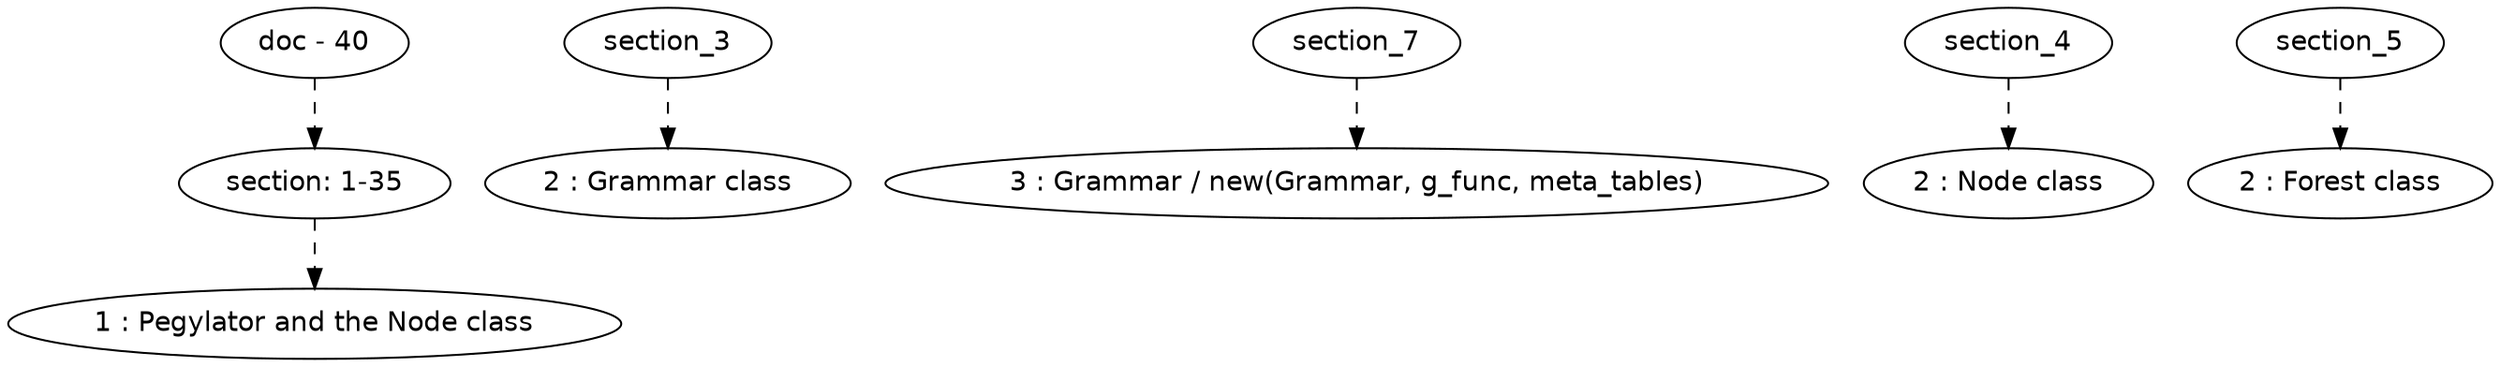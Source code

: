 digraph hierarchy {

node [fontname=Helvetica]
edge [style=dashed]

doc_0 [label="doc - 40"]


doc_0 -> { section_1}
{rank=same; section_1}

section_1 [label="section: 1-35"]


section_1 -> { header_2}
{rank=same; header_2}

header_2 [label="1 : Pegylator and the Node class"]


section_3 -> { header_6}
{rank=same; header_6}

header_6 [label="2 : Grammar class"]


section_7 -> { header_8}
{rank=same; header_8}

header_8 [label="3 : Grammar / new(Grammar, g_func, meta_tables)"]


section_4 -> { header_9}
{rank=same; header_9}

header_9 [label="2 : Node class"]


section_5 -> { header_10}
{rank=same; header_10}

header_10 [label="2 : Forest class"]



}
